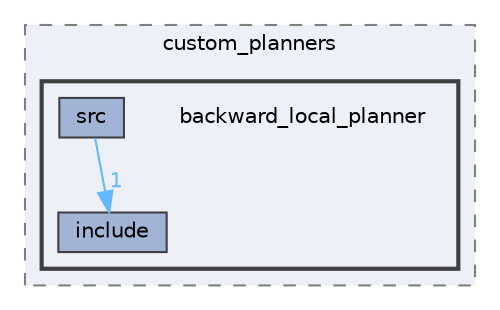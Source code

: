 digraph "smacc_client_library/move_base_z_client/custom_planners/backward_local_planner"
{
 // LATEX_PDF_SIZE
  bgcolor="transparent";
  edge [fontname=Helvetica,fontsize=10,labelfontname=Helvetica,labelfontsize=10];
  node [fontname=Helvetica,fontsize=10,shape=box,height=0.2,width=0.4];
  compound=true
  subgraph clusterdir_8ba2e1426875503dad5af6dc9dcb61f3 {
    graph [ bgcolor="#edf0f7", pencolor="grey50", label="custom_planners", fontname=Helvetica,fontsize=10 style="filled,dashed", URL="dir_8ba2e1426875503dad5af6dc9dcb61f3.html",tooltip=""]
  subgraph clusterdir_467e65b21106a6aa44914507b4a706c0 {
    graph [ bgcolor="#edf0f7", pencolor="grey25", label="", fontname=Helvetica,fontsize=10 style="filled,bold", URL="dir_467e65b21106a6aa44914507b4a706c0.html",tooltip=""]
    dir_467e65b21106a6aa44914507b4a706c0 [shape=plaintext, label="backward_local_planner"];
  dir_647195af6a33f4e68669ea31661f7683 [label="include", fillcolor="#a2b4d6", color="grey25", style="filled", URL="dir_647195af6a33f4e68669ea31661f7683.html",tooltip=""];
  dir_a515b630d989ce5dfec4275bb79f1ead [label="src", fillcolor="#a2b4d6", color="grey25", style="filled", URL="dir_a515b630d989ce5dfec4275bb79f1ead.html",tooltip=""];
  }
  }
  dir_a515b630d989ce5dfec4275bb79f1ead->dir_647195af6a33f4e68669ea31661f7683 [headlabel="1", labeldistance=1.5 headhref="dir_000113_000043.html" color="steelblue1" fontcolor="steelblue1"];
}
